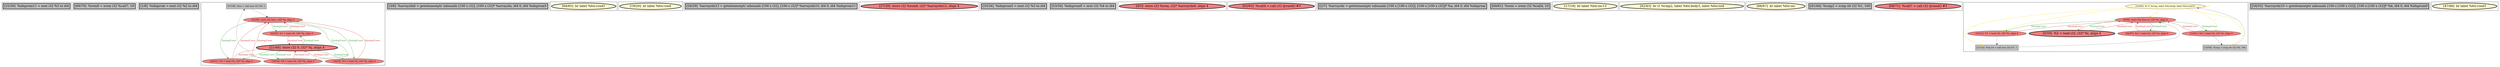 
digraph G {





subgraph cluster22 {


node1716 [penwidth=3.0,fontsize=20,fillcolor=grey,label="[25/30]  %idxprom11 = sext i32 %5 to i64",shape=rectangle,style=filled ]



}

subgraph cluster20 {


node1714 [penwidth=3.0,fontsize=20,fillcolor=grey,label="[69/70]  %rem8 = srem i32 %call7, 10",shape=rectangle,style=filled ]



}

subgraph cluster18 {


node1712 [penwidth=3.0,fontsize=20,fillcolor=grey,label="[1/8]  %idxprom = sext i32 %2 to i64",shape=rectangle,style=filled ]



}

subgraph cluster16 {


node1710 [fillcolor=grey,label="[37/38]  %inc = add nsw i32 %6, 1",shape=rectangle,style=filled ]
node1705 [fillcolor=lightcoral,label="[22/45]  %1 = load i32, i32* %j, align 4",shape=ellipse,style=filled ]
node1704 [fillcolor=lightcoral,label="[24/31]  %5 = load i32, i32* %j, align 4",shape=ellipse,style=filled ]
node1706 [fillcolor=lightcoral,label="[36/39]  %6 = load i32, i32* %j, align 4",shape=ellipse,style=filled ]
node1707 [penwidth=3.0,fontsize=20,fillcolor=lightcoral,label="[21/46]  store i32 0, i32* %j, align 4",shape=ellipse,style=filled ]
node1708 [fillcolor=lightcoral,label="[23/40]  store i32 %inc, i32* %j, align 4",shape=ellipse,style=filled ]
node1709 [fillcolor=lightcoral,label="[32/35]  %3 = load i32, i32* %j, align 4",shape=ellipse,style=filled ]

node1708->node1709 [style=solid,color=forestgreen,label="T|indep|Const",penwidth=1.0,fontcolor=forestgreen ]
node1709->node1708 [style=solid,color=firebrick3,label="A|indep|Const",penwidth=1.0,fontcolor=firebrick3 ]
node1707->node1705 [style=solid,color=forestgreen,label="T|indep|Const",penwidth=1.0,fontcolor=forestgreen ]
node1705->node1707 [style=solid,color=firebrick3,label="A|indep|Const",penwidth=1.0,fontcolor=firebrick3 ]
node1707->node1706 [style=solid,color=forestgreen,label="T|indep|Const",penwidth=1.0,fontcolor=forestgreen ]
node1705->node1708 [style=solid,color=firebrick3,label="A|indep|Const",penwidth=1.0,fontcolor=firebrick3 ]
node1704->node1707 [style=solid,color=firebrick3,label="A|indep|Const",penwidth=1.0,fontcolor=firebrick3 ]
node1706->node1707 [style=solid,color=firebrick3,label="A|indep|Const",penwidth=1.0,fontcolor=firebrick3 ]
node1709->node1707 [style=solid,color=firebrick3,label="A|indep|Const",penwidth=1.0,fontcolor=firebrick3 ]
node1708->node1705 [style=solid,color=forestgreen,label="T|indep|Const",penwidth=1.0,fontcolor=forestgreen ]
node1706->node1708 [style=solid,color=firebrick3,label="A|indep|Const",penwidth=1.0,fontcolor=firebrick3 ]
node1710->node1708 [style=solid,color=black,label="",penwidth=0.5,fontcolor=black ]
node1707->node1709 [style=solid,color=forestgreen,label="T|indep|Const",penwidth=1.0,fontcolor=forestgreen ]
node1708->node1706 [style=solid,color=forestgreen,label="T|indep|Const",penwidth=1.0,fontcolor=forestgreen ]
node1708->node1704 [style=solid,color=forestgreen,label="T|indep|Const",penwidth=1.0,fontcolor=forestgreen ]
node1707->node1704 [style=solid,color=forestgreen,label="T|indep|Const",penwidth=1.0,fontcolor=forestgreen ]
node1706->node1710 [style=solid,color=black,label="",penwidth=0.5,fontcolor=black ]
node1704->node1708 [style=solid,color=firebrick3,label="A|indep|Const",penwidth=1.0,fontcolor=firebrick3 ]


}

subgraph cluster17 {


node1711 [penwidth=3.0,fontsize=20,fillcolor=grey,label="[3/6]  %arrayidx6 = getelementptr inbounds [100 x i32], [100 x i32]* %arrayidx, i64 0, i64 %idxprom5",shape=rectangle,style=filled ]



}

subgraph cluster4 {


node1685 [penwidth=3.0,fontsize=20,fillcolor=lemonchiffon,label="[64/65]  br label %for.cond1",shape=ellipse,style=filled ]



}

subgraph cluster3 {


node1684 [penwidth=3.0,fontsize=20,fillcolor=lemonchiffon,label="[19/20]  br label %for.cond",shape=ellipse,style=filled ]



}

subgraph cluster2 {


node1683 [penwidth=3.0,fontsize=20,fillcolor=grey,label="[26/29]  %arrayidx12 = getelementptr inbounds [100 x i32], [100 x i32]* %arrayidx10, i64 0, i64 %idxprom11",shape=rectangle,style=filled ]



}

subgraph cluster1 {


node1682 [penwidth=3.0,fontsize=20,fillcolor=lightcoral,label="[27/28]  store i32 %rem8, i32* %arrayidx12, align 4",shape=ellipse,style=filled ]



}

subgraph cluster12 {


node1700 [penwidth=3.0,fontsize=20,fillcolor=grey,label="[33/34]  %idxprom5 = sext i32 %3 to i64",shape=rectangle,style=filled ]



}

subgraph cluster5 {


node1686 [penwidth=3.0,fontsize=20,fillcolor=grey,label="[53/56]  %idxprom9 = sext i32 %4 to i64",shape=rectangle,style=filled ]



}

subgraph cluster0 {


node1681 [penwidth=3.0,fontsize=20,fillcolor=lightcoral,label="[4/5]  store i32 %rem, i32* %arrayidx6, align 4",shape=ellipse,style=filled ]



}

subgraph cluster6 {


node1687 [penwidth=3.0,fontsize=20,fillcolor=lightcoral,label="[62/63]  %call4 = call i32 @rand() #3",shape=ellipse,style=filled ]



}

subgraph cluster14 {


node1702 [penwidth=3.0,fontsize=20,fillcolor=grey,label="[2/7]  %arrayidx = getelementptr inbounds [100 x [100 x i32]], [100 x [100 x i32]]* %a, i64 0, i64 %idxprom",shape=rectangle,style=filled ]



}

subgraph cluster7 {


node1688 [penwidth=3.0,fontsize=20,fillcolor=grey,label="[60/61]  %rem = srem i32 %call4, 10",shape=rectangle,style=filled ]



}

subgraph cluster8 {


node1689 [penwidth=3.0,fontsize=20,fillcolor=lemonchiffon,label="[17/18]  br label %for.inc13",shape=ellipse,style=filled ]



}

subgraph cluster21 {


node1715 [penwidth=3.0,fontsize=20,fillcolor=lemonchiffon,label="[42/43]  br i1 %cmp2, label %for.body3, label %for.end",shape=ellipse,style=filled ]



}

subgraph cluster9 {


node1690 [penwidth=3.0,fontsize=20,fillcolor=lemonchiffon,label="[66/67]  br label %for.inc",shape=ellipse,style=filled ]



}

subgraph cluster19 {


node1713 [penwidth=3.0,fontsize=20,fillcolor=grey,label="[41/44]  %cmp2 = icmp slt i32 %1, 100",shape=rectangle,style=filled ]



}

subgraph cluster10 {


node1691 [penwidth=3.0,fontsize=20,fillcolor=lightcoral,label="[68/71]  %call7 = call i32 @rand() #3",shape=ellipse,style=filled ]



}

subgraph cluster11 {


node1699 [fillcolor=lemonchiffon,label="[16/49]  br i1 %cmp, label %for.body, label %for.end15",shape=ellipse,style=filled ]
node1693 [fillcolor=lightcoral,label="[9/58]  store i32 %inc14, i32* %i, align 4",shape=ellipse,style=filled ]
node1694 [fillcolor=lightcoral,label="[52/57]  %4 = load i32, i32* %i, align 4",shape=ellipse,style=filled ]
node1697 [fillcolor=lightcoral,label="[10/13]  %7 = load i32, i32* %i, align 4",shape=ellipse,style=filled ]
node1692 [fillcolor=lightcoral,label="[14/51]  %0 = load i32, i32* %i, align 4",shape=ellipse,style=filled ]
node1696 [fillcolor=grey,label="[11/12]  %inc14 = add nsw i32 %7, 1",shape=rectangle,style=filled ]
node1698 [fillcolor=grey,label="[15/50]  %cmp = icmp slt i32 %0, 100",shape=rectangle,style=filled ]
node1695 [penwidth=3.0,fontsize=20,fillcolor=lightcoral,label="[0/59]  %2 = load i32, i32* %i, align 4",shape=ellipse,style=filled ]

node1699->node1697 [style=solid,color=gold,label="C",penwidth=1.0,fontcolor=gold ]
node1699->node1699 [style=solid,color=gold,label="C",penwidth=1.0,fontcolor=gold ]
node1696->node1693 [style=solid,color=black,label="",penwidth=0.5,fontcolor=black ]
node1693->node1692 [style=solid,color=forestgreen,label="T|indep|Const",penwidth=1.0,fontcolor=forestgreen ]
node1693->node1695 [style=solid,color=forestgreen,label="T|indep|Const",penwidth=1.0,fontcolor=forestgreen ]
node1699->node1696 [style=solid,color=gold,label="C",penwidth=1.0,fontcolor=gold ]
node1699->node1693 [style=solid,color=gold,label="C",penwidth=1.0,fontcolor=gold ]
node1695->node1693 [style=solid,color=firebrick3,label="A|indep|Const",penwidth=1.0,fontcolor=firebrick3 ]
node1692->node1693 [style=solid,color=firebrick3,label="A|indep|Const",penwidth=1.0,fontcolor=firebrick3 ]
node1693->node1694 [style=solid,color=forestgreen,label="T|indep|Const",penwidth=1.0,fontcolor=forestgreen ]
node1697->node1696 [style=solid,color=black,label="",penwidth=0.5,fontcolor=black ]
node1699->node1692 [style=solid,color=gold,label="C",penwidth=1.0,fontcolor=gold ]
node1694->node1693 [style=solid,color=firebrick3,label="A|indep|Const",penwidth=1.0,fontcolor=firebrick3 ]
node1692->node1698 [style=solid,color=black,label="",penwidth=0.5,fontcolor=black ]
node1699->node1698 [style=solid,color=gold,label="C",penwidth=1.0,fontcolor=gold ]
node1698->node1699 [style=solid,color=black,label="",penwidth=0.5,fontcolor=black ]
node1693->node1697 [style=solid,color=forestgreen,label="T|indep|Const",penwidth=1.0,fontcolor=forestgreen ]
node1697->node1693 [style=solid,color=firebrick3,label="A|indep|Const",penwidth=1.0,fontcolor=firebrick3 ]


}

subgraph cluster13 {


node1701 [penwidth=3.0,fontsize=20,fillcolor=grey,label="[54/55]  %arrayidx10 = getelementptr inbounds [100 x [100 x i32]], [100 x [100 x i32]]* %b, i64 0, i64 %idxprom9",shape=rectangle,style=filled ]



}

subgraph cluster15 {


node1703 [penwidth=3.0,fontsize=20,fillcolor=lemonchiffon,label="[47/48]  br label %for.cond1",shape=ellipse,style=filled ]



}

}
